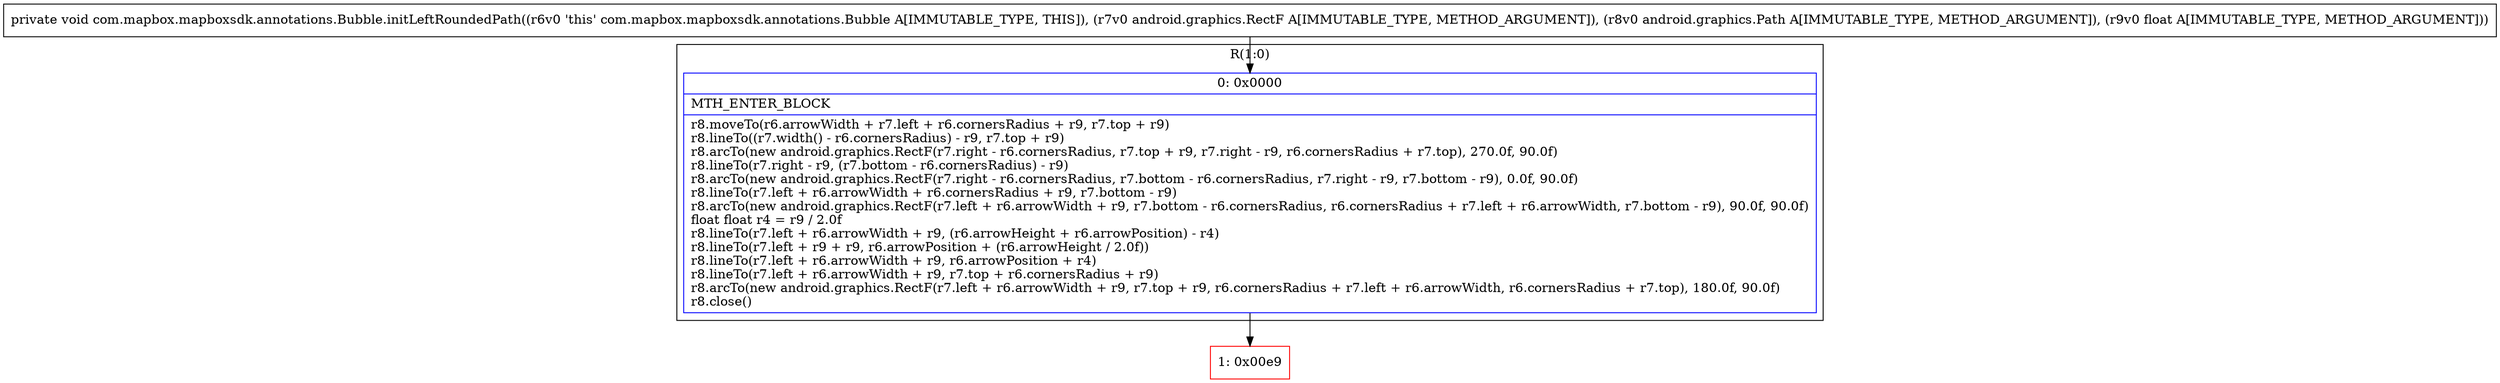 digraph "CFG forcom.mapbox.mapboxsdk.annotations.Bubble.initLeftRoundedPath(Landroid\/graphics\/RectF;Landroid\/graphics\/Path;F)V" {
subgraph cluster_Region_1056943101 {
label = "R(1:0)";
node [shape=record,color=blue];
Node_0 [shape=record,label="{0\:\ 0x0000|MTH_ENTER_BLOCK\l|r8.moveTo(r6.arrowWidth + r7.left + r6.cornersRadius + r9, r7.top + r9)\lr8.lineTo((r7.width() \- r6.cornersRadius) \- r9, r7.top + r9)\lr8.arcTo(new android.graphics.RectF(r7.right \- r6.cornersRadius, r7.top + r9, r7.right \- r9, r6.cornersRadius + r7.top), 270.0f, 90.0f)\lr8.lineTo(r7.right \- r9, (r7.bottom \- r6.cornersRadius) \- r9)\lr8.arcTo(new android.graphics.RectF(r7.right \- r6.cornersRadius, r7.bottom \- r6.cornersRadius, r7.right \- r9, r7.bottom \- r9), 0.0f, 90.0f)\lr8.lineTo(r7.left + r6.arrowWidth + r6.cornersRadius + r9, r7.bottom \- r9)\lr8.arcTo(new android.graphics.RectF(r7.left + r6.arrowWidth + r9, r7.bottom \- r6.cornersRadius, r6.cornersRadius + r7.left + r6.arrowWidth, r7.bottom \- r9), 90.0f, 90.0f)\lfloat float r4 = r9 \/ 2.0f\lr8.lineTo(r7.left + r6.arrowWidth + r9, (r6.arrowHeight + r6.arrowPosition) \- r4)\lr8.lineTo(r7.left + r9 + r9, r6.arrowPosition + (r6.arrowHeight \/ 2.0f))\lr8.lineTo(r7.left + r6.arrowWidth + r9, r6.arrowPosition + r4)\lr8.lineTo(r7.left + r6.arrowWidth + r9, r7.top + r6.cornersRadius + r9)\lr8.arcTo(new android.graphics.RectF(r7.left + r6.arrowWidth + r9, r7.top + r9, r6.cornersRadius + r7.left + r6.arrowWidth, r6.cornersRadius + r7.top), 180.0f, 90.0f)\lr8.close()\l}"];
}
Node_1 [shape=record,color=red,label="{1\:\ 0x00e9}"];
MethodNode[shape=record,label="{private void com.mapbox.mapboxsdk.annotations.Bubble.initLeftRoundedPath((r6v0 'this' com.mapbox.mapboxsdk.annotations.Bubble A[IMMUTABLE_TYPE, THIS]), (r7v0 android.graphics.RectF A[IMMUTABLE_TYPE, METHOD_ARGUMENT]), (r8v0 android.graphics.Path A[IMMUTABLE_TYPE, METHOD_ARGUMENT]), (r9v0 float A[IMMUTABLE_TYPE, METHOD_ARGUMENT])) }"];
MethodNode -> Node_0;
Node_0 -> Node_1;
}

